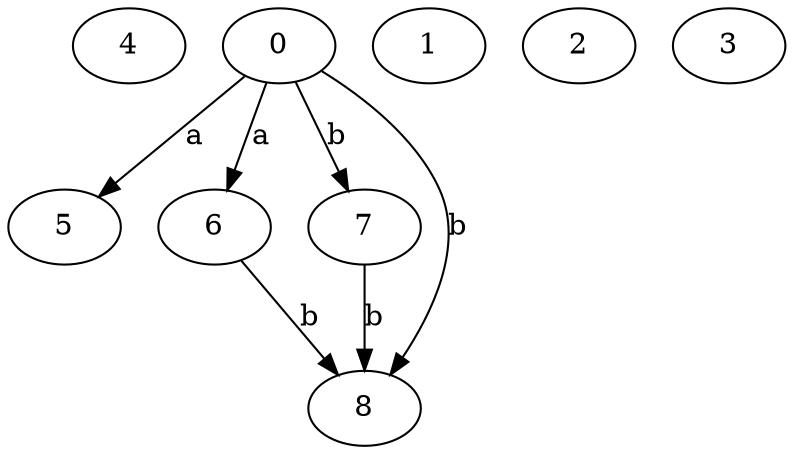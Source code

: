 strict digraph  {
4;
5;
0;
1;
6;
2;
7;
3;
8;
0 -> 5  [label=a];
0 -> 6  [label=a];
0 -> 7  [label=b];
0 -> 8  [label=b];
6 -> 8  [label=b];
7 -> 8  [label=b];
}
